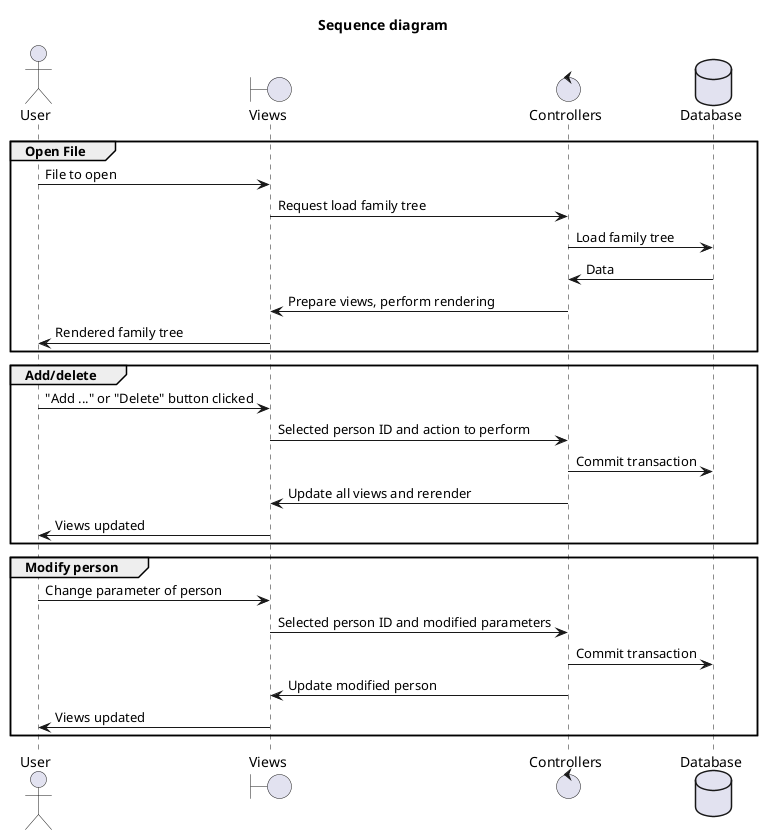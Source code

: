 ' vim: set filetype=plantuml:
@startuml
	title Sequence diagram
	actor User as usr
	boundary Views as views 
	control Controllers as ctrl
	database Database as db 

	group Open File
	usr -> views : File to open
	views -> ctrl : Request load family tree
	ctrl -> db : Load family tree
	ctrl <- db : Data
	views <- ctrl : Prepare views, perform rendering
	usr <- views : Rendered family tree
	end



	group Add/delete
	usr -> views : "Add ..." or "Delete" button clicked
	views -> ctrl : Selected person ID and action to perform
	ctrl -> db : Commit transaction
	views <- ctrl : Update all views and rerender
	usr <- views : Views updated
	end


	group Modify person
	usr -> views : Change parameter of person 
	views -> ctrl : Selected person ID and modified parameters 
	ctrl -> db : Commit transaction
	views <- ctrl : Update modified person
	usr <- views : Views updated
	end
@enduml

